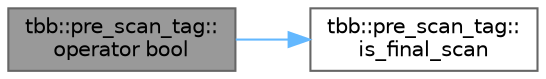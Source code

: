 digraph "tbb::pre_scan_tag::operator bool"
{
 // LATEX_PDF_SIZE
  bgcolor="transparent";
  edge [fontname=Helvetica,fontsize=10,labelfontname=Helvetica,labelfontsize=10];
  node [fontname=Helvetica,fontsize=10,shape=box,height=0.2,width=0.4];
  rankdir="LR";
  Node1 [id="Node000001",label="tbb::pre_scan_tag::\loperator bool",height=0.2,width=0.4,color="gray40", fillcolor="grey60", style="filled", fontcolor="black",tooltip=" "];
  Node1 -> Node2 [id="edge1_Node000001_Node000002",color="steelblue1",style="solid",tooltip=" "];
  Node2 [id="Node000002",label="tbb::pre_scan_tag::\lis_final_scan",height=0.2,width=0.4,color="grey40", fillcolor="white", style="filled",URL="$structtbb_1_1pre__scan__tag.html#a1d71947e8273d28e01620f92a292be59",tooltip=" "];
}
